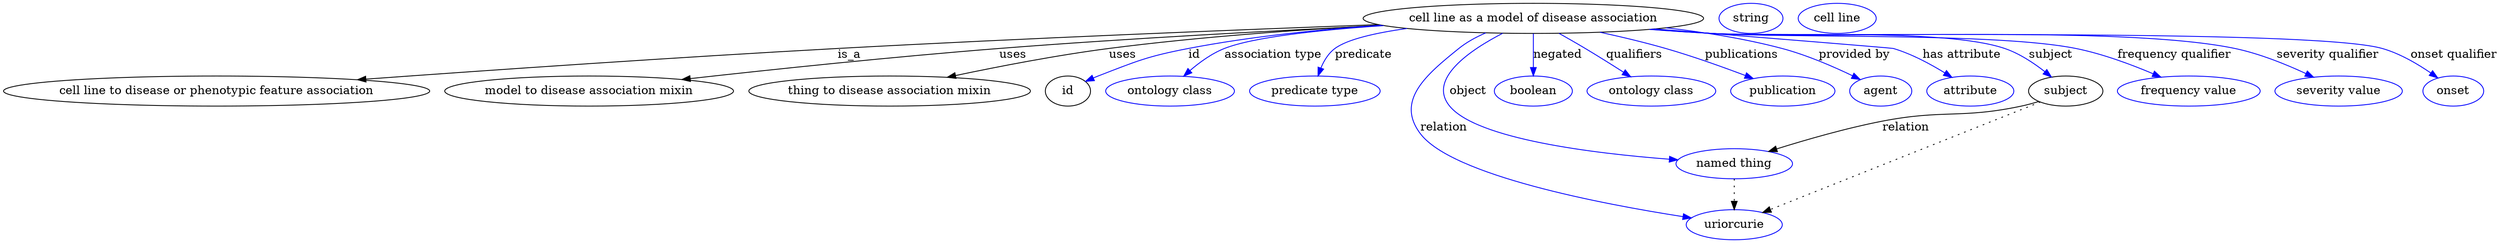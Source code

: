 digraph {
	graph [bb="0,0,2409.9,283"];
	node [label="\N"];
	"cell line as a model of disease association"	 [height=0.5,
		label="cell line as a model of disease association",
		pos="1475.6,265",
		width=4.4232];
	"cell line to disease or phenotypic feature association"	 [height=0.5,
		pos="195.63,178",
		width=5.4342];
	"cell line as a model of disease association" -> "cell line to disease or phenotypic feature association"	 [label=is_a,
		lp="803.63,221.5",
		pos="e,337.06,190.48 1327,258.51 1188.6,252.15 976.55,241.59 792.63,229 618.2,217.06 574.83,210.98 400.63,196 383.29,194.51 365.12,192.93 \
347.07,191.36"];
	"model to disease association mixin"	 [height=0.5,
		pos="544.63,178",
		width=3.7552];
	"cell line as a model of disease association" -> "model to disease association mixin"	 [label=uses,
		lp="964.63,221.5",
		pos="e,637.64,191.12 1331.7,257.25 1226.6,251.07 1080.6,241.39 952.63,229 848.62,218.93 730.14,203.7 647.76,192.5"];
	"thing to disease association mixin"	 [height=0.5,
		pos="828.63,178",
		width=3.6288];
	"cell line as a model of disease association" -> "thing to disease association mixin"	 [label=uses,
		lp="1067.6,221.5",
		pos="e,889.38,194 1330.7,257.44 1249.5,251.98 1146.6,243.05 1055.6,229 1002.7,220.83 943.81,207.46 899.24,196.46"];
	id	 [height=0.5,
		pos="1004.6,178",
		width=0.75];
	"cell line as a model of disease association" -> id	 [color=blue,
		label=id,
		lp="1139.1,221.5",
		pos="e,1026.1,189.29 1331.3,257.4 1269.8,252.21 1197.7,243.52 1133.6,229 1090.9,219.3 1081,213.17 1040.6,196 1038.8,195.24 1037,194.43 \
1035.2,193.6",
		style=solid];
	"association type"	 [color=blue,
		height=0.5,
		label="ontology class",
		pos="1111.6,178",
		width=1.7151];
	"cell line as a model of disease association" -> "association type"	 [color=blue,
		label="association type",
		lp="1216.6,221.5",
		pos="e,1127.4,195.71 1336.7,256.15 1271.6,250.47 1202.1,241.72 1172.6,229 1158.6,222.93 1145.2,212.53 1134.6,202.7",
		style=solid];
	predicate	 [color=blue,
		height=0.5,
		label="predicate type",
		pos="1251.6,178",
		width=1.679];
	"cell line as a model of disease association" -> predicate	 [color=blue,
		label=predicate,
		lp="1300.6,221.5",
		pos="e,1255.6,196.02 1357.3,252.9 1322.2,247.35 1289.4,239.58 1275.6,229 1268,223.16 1262.7,214.3 1259.1,205.61",
		style=solid];
	object	 [color=blue,
		height=0.5,
		label="named thing",
		pos="1671.6,91",
		width=1.5346];
	"cell line as a model of disease association" -> object	 [color=blue,
		label=object,
		lp="1411.6,178",
		pos="e,1618.9,96.486 1445.3,247.3 1413.4,226.38 1370.7,190.57 1394.6,160 1420.7,126.62 1535.5,107.05 1608.9,97.733",
		style=solid];
	relation	 [color=blue,
		height=0.5,
		label=uriorcurie,
		pos="1671.6,18",
		width=1.2638];
	"cell line as a model of disease association" -> relation	 [color=blue,
		label=relation,
		lp="1395.6,134.5",
		pos="e,1631.8,26.725 1428.5,247.69 1418.8,242.68 1409.3,236.49 1401.6,229 1368.1,196.22 1347.8,165.45 1374.6,127 1403.6,85.463 1545.1,\
47.191 1621.8,29.046",
		style=solid];
	negated	 [color=blue,
		height=0.5,
		label=boolean,
		pos="1475.6,178",
		width=1.0652];
	"cell line as a model of disease association" -> negated	 [color=blue,
		label=negated,
		lp="1497.1,221.5",
		pos="e,1475.6,196 1475.6,246.97 1475.6,235.19 1475.6,219.56 1475.6,206.16",
		style=solid];
	qualifiers	 [color=blue,
		height=0.5,
		label="ontology class",
		pos="1593.6,178",
		width=1.7151];
	"cell line as a model of disease association" -> qualifiers	 [color=blue,
		label=qualifiers,
		lp="1568.6,221.5",
		pos="e,1570.7,194.91 1499.8,247.18 1518,233.79 1543,215.32 1562.7,200.84",
		style=solid];
	publications	 [color=blue,
		height=0.5,
		label=publication,
		pos="1723.6,178",
		width=1.3902];
	"cell line as a model of disease association" -> publications	 [color=blue,
		label=publications,
		lp="1671.1,221.5",
		pos="e,1691.9,192.02 1537,248.37 1556.8,242.65 1578.8,235.93 1598.6,229 1627.1,219.07 1658.4,206.27 1682.6,195.97",
		style=solid];
	"provided by"	 [color=blue,
		height=0.5,
		label=agent,
		pos="1821.6,178",
		width=0.83048];
	"cell line as a model of disease association" -> "provided by"	 [color=blue,
		label="provided by",
		lp="1780.6,221.5",
		pos="e,1799.4,190.25 1594,252.92 1631.2,247.49 1672,239.78 1708.6,229 1737.4,220.54 1768.2,206.21 1790.4,194.89",
		style=solid];
	"has attribute"	 [color=blue,
		height=0.5,
		label=attribute,
		pos="1909.6,178",
		width=1.1193];
	"cell line as a model of disease association" -> "has attribute"	 [color=blue,
		label="has attribute",
		lp="1886.1,221.5",
		pos="e,1888.1,193.24 1591.3,252.55 1608.8,250.68 1626.7,248.78 1643.6,247 1721,238.86 1743.5,252.32 1817.6,229 1839.6,222.1 1862.2,209.63 \
1879.5,198.75",
		style=solid];
	subject	 [height=0.5,
		pos="2003.6,178",
		width=0.99297];
	"cell line as a model of disease association" -> subject	 [color=blue,
		label=subject,
		lp="1974.1,221.5",
		pos="e,1985.3,193.53 1588.5,252.24 1606.9,250.35 1625.8,248.53 1643.6,247 1705.8,241.68 1864.4,248.37 1923.6,229 1943,222.67 1962.3,210.55 \
1977.1,199.71",
		style=solid];
	"frequency qualifier"	 [color=blue,
		height=0.5,
		label="frequency value",
		pos="2124.6,178",
		width=1.8776];
	"cell line as a model of disease association" -> "frequency qualifier"	 [color=blue,
		label="frequency qualifier",
		lp="2096.6,221.5",
		pos="e,2093.2,194.03 1587.6,252.12 1606.3,250.22 1625.5,248.43 1643.6,247 1800.7,234.6 1843.8,262.82 1997.6,229 2027.5,222.43 2059.5,\
209.54 2083.9,198.37",
		style=solid];
	"severity qualifier"	 [color=blue,
		height=0.5,
		label="severity value",
		pos="2269.6,178",
		width=1.661];
	"cell line as a model of disease association" -> "severity qualifier"	 [color=blue,
		label="severity qualifier",
		lp="2243.1,221.5",
		pos="e,2241.3,193.94 1586.2,252.02 1605.4,250.1 1625.1,248.32 1643.6,247 1756.5,238.97 2042.3,254.05 2152.6,229 2180.4,222.69 2209.8,\
209.85 2232.2,198.63",
		style=solid];
	"onset qualifier"	 [color=blue,
		height=0.5,
		label=onset,
		pos="2380.6,178",
		width=0.81243];
	"cell line as a model of disease association" -> "onset qualifier"	 [color=blue,
		label="onset qualifier",
		lp="2365.1,221.5",
		pos="e,2362.5,192.3 1585.8,251.94 1605,250.02 1624.9,248.26 1643.6,247 1715.7,242.15 2224.2,248.89 2293.6,229 2315.5,222.74 2337.6,209.69 \
2354,198.36",
		style=solid];
	association_id	 [color=blue,
		height=0.5,
		label=string,
		pos="1683.6,265",
		width=0.84854];
	object -> relation	 [pos="e,1671.6,36.09 1671.6,72.955 1671.6,64.883 1671.6,55.176 1671.6,46.182",
		style=dotted];
	subject -> object	 [label=relation,
		lp="1843.6,134.5",
		pos="e,1706.8,105.04 1976.9,166.03 1971,163.75 1964.7,161.58 1958.6,160 1899.6,144.56 1882,155.82 1822.6,142 1786.2,133.52 1746.1,119.77 \
1716.4,108.68"];
	subject -> relation	 [pos="e,1700.8,32.081 1977.6,165.45 1919.3,137.37 1778.3,69.408 1710,36.486",
		style=dotted];
	"cell line as a model of disease association_subject"	 [color=blue,
		height=0.5,
		label="cell line",
		pos="1771.6,265",
		width=1.0832];
}
